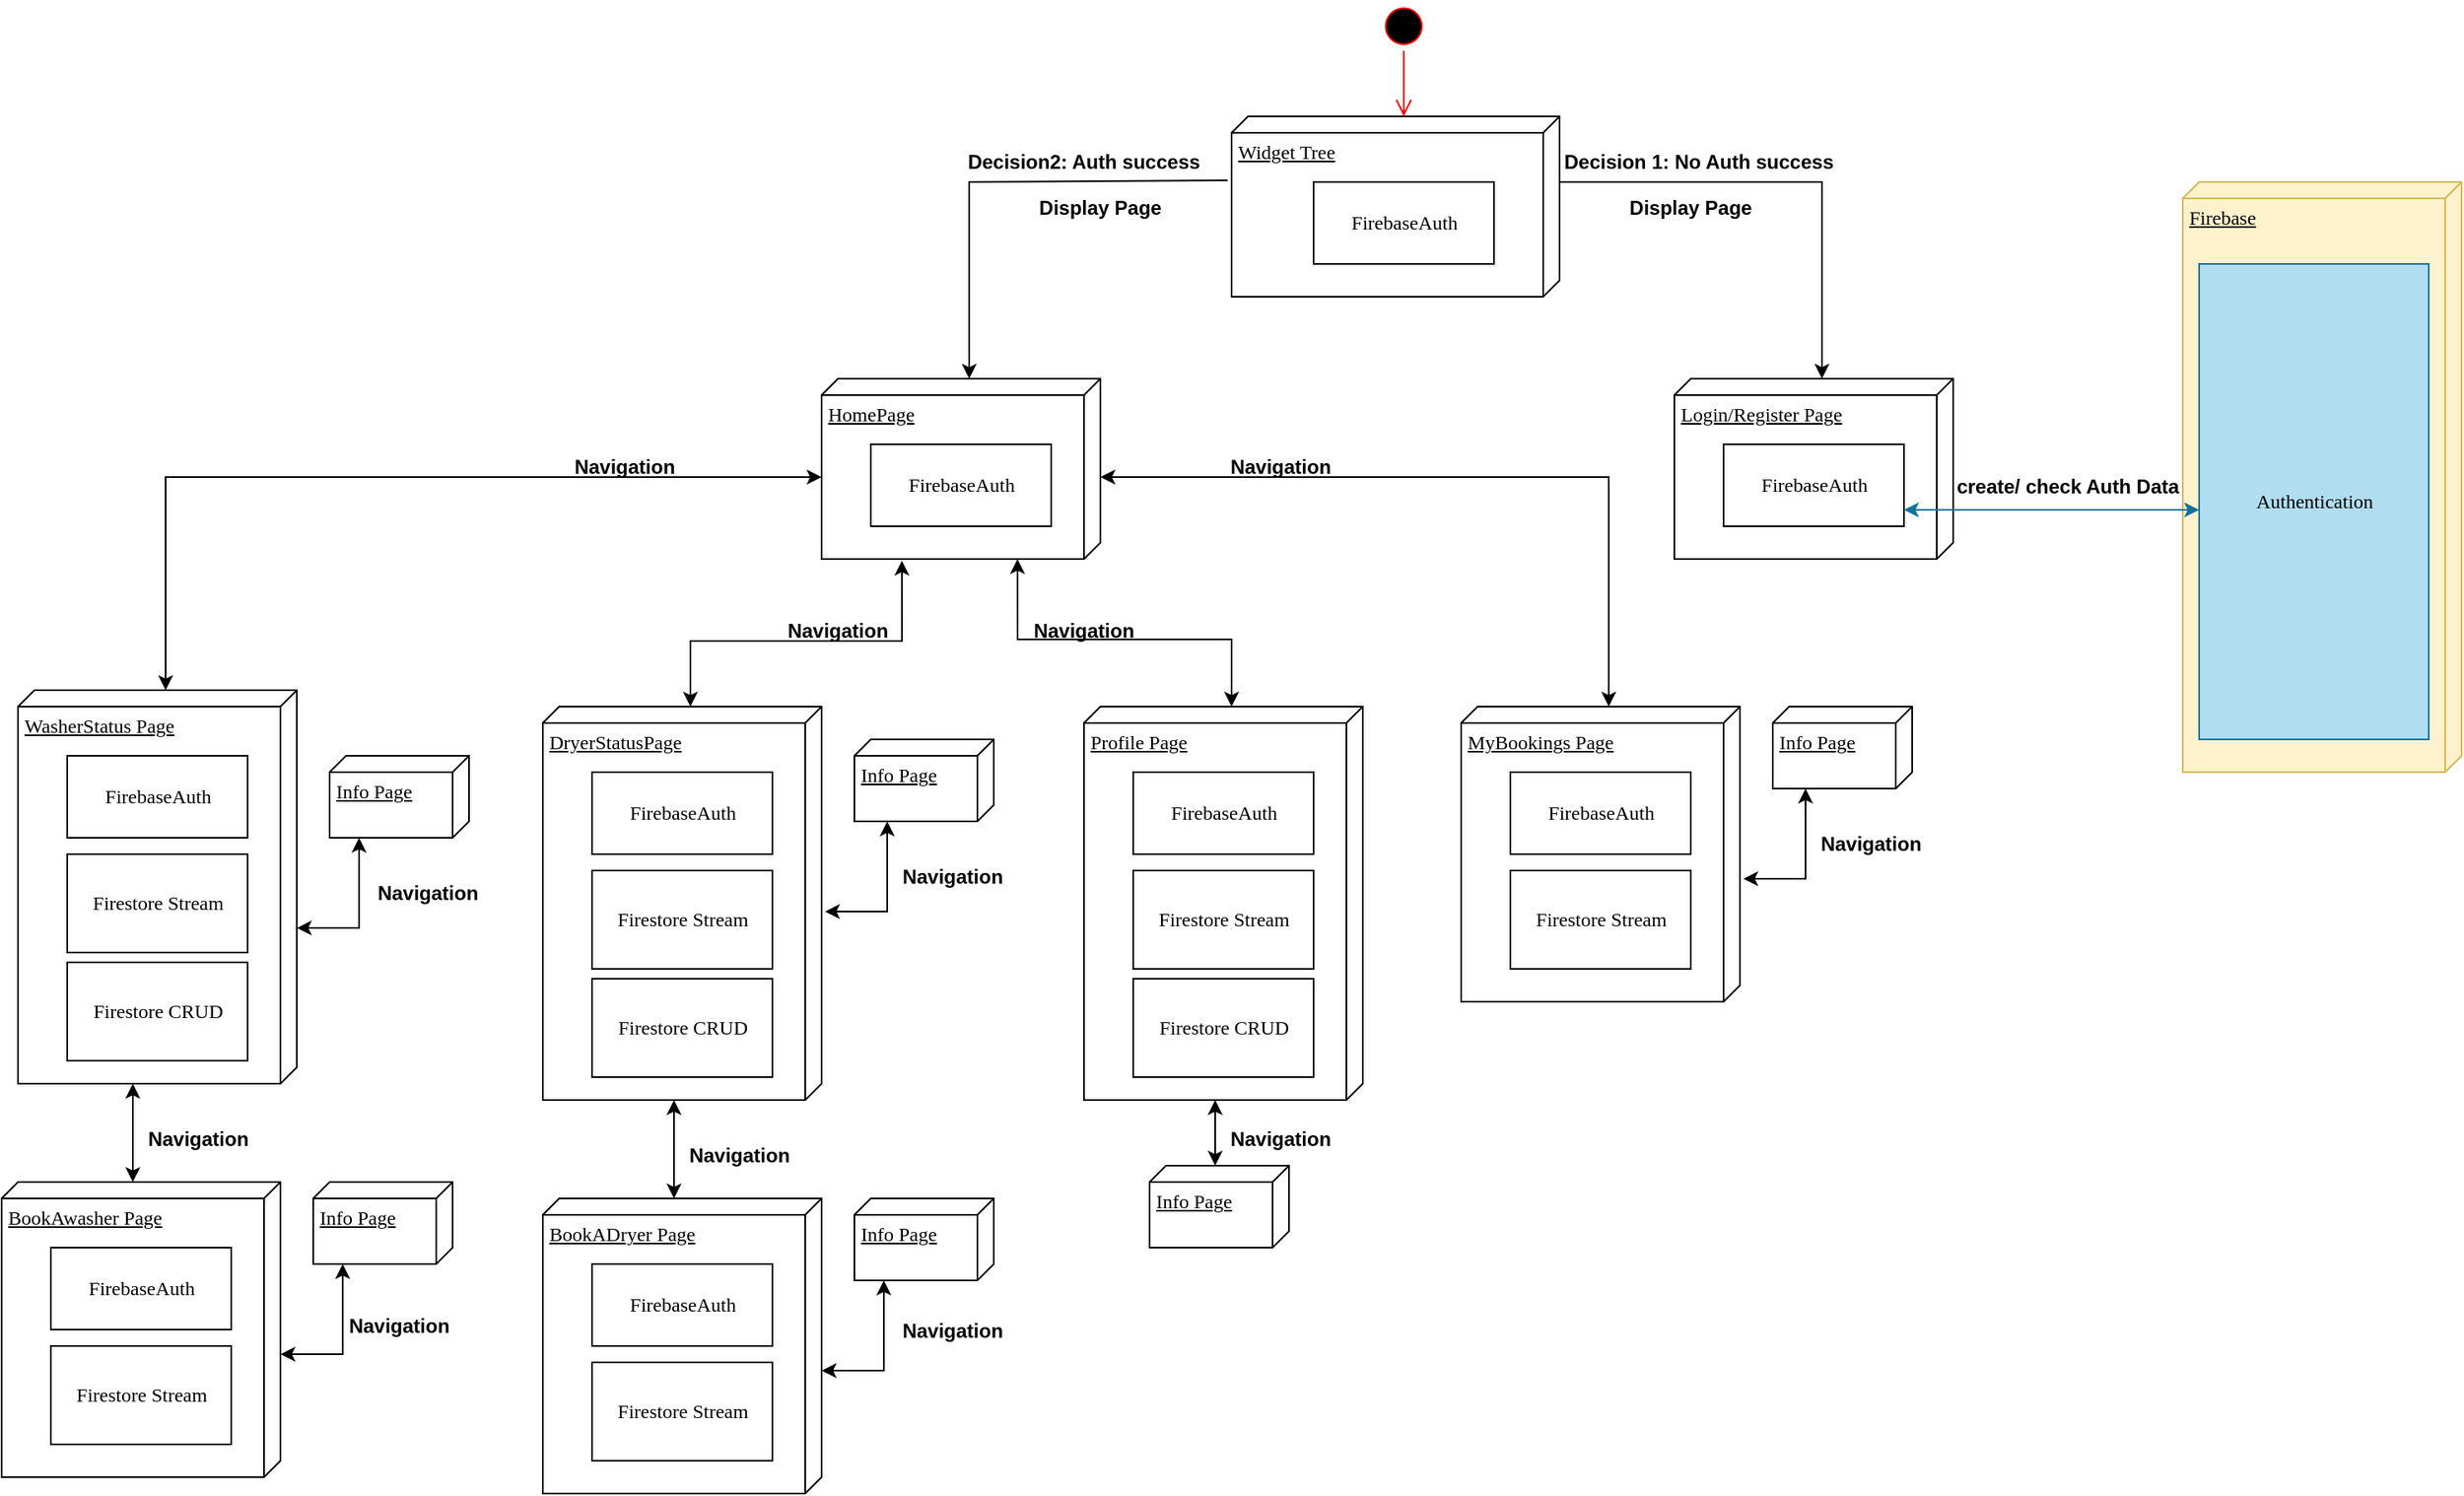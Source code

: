 <mxfile version="20.7.4" type="github">
  <diagram name="Page-1" id="5f0bae14-7c28-e335-631c-24af17079c00">
    <mxGraphModel dx="3422" dy="1277" grid="1" gridSize="10" guides="1" tooltips="1" connect="1" arrows="1" fold="1" page="1" pageScale="1" pageWidth="1100" pageHeight="850" background="none" math="0" shadow="0">
      <root>
        <mxCell id="0" />
        <mxCell id="1" parent="0" />
        <mxCell id="39150e848f15840c-1" value="Login/Register Page" style="verticalAlign=top;align=left;spacingTop=8;spacingLeft=2;spacingRight=12;shape=cube;size=10;direction=south;fontStyle=4;html=1;rounded=0;shadow=0;comic=0;labelBackgroundColor=none;strokeWidth=1;fontFamily=Verdana;fontSize=12" parent="1" vertex="1">
          <mxGeometry x="550" y="240" width="170" height="110" as="geometry" />
        </mxCell>
        <mxCell id="39150e848f15840c-4" value="FirebaseAuth&lt;br&gt;" style="html=1;rounded=0;shadow=0;comic=0;labelBackgroundColor=none;strokeWidth=1;fontFamily=Verdana;fontSize=12;align=center;" parent="1" vertex="1">
          <mxGeometry x="580" y="280" width="110" height="50" as="geometry" />
        </mxCell>
        <mxCell id="Q51dEumf5WNtY2Y9RzkK-1" value="HomePage" style="verticalAlign=top;align=left;spacingTop=8;spacingLeft=2;spacingRight=12;shape=cube;size=10;direction=south;fontStyle=4;html=1;rounded=0;shadow=0;comic=0;labelBackgroundColor=none;strokeWidth=1;fontFamily=Verdana;fontSize=12" vertex="1" parent="1">
          <mxGeometry x="30" y="240" width="170" height="110" as="geometry" />
        </mxCell>
        <mxCell id="Q51dEumf5WNtY2Y9RzkK-2" value="FirebaseAuth" style="html=1;rounded=0;shadow=0;comic=0;labelBackgroundColor=none;strokeWidth=1;fontFamily=Verdana;fontSize=12;align=center;" vertex="1" parent="1">
          <mxGeometry x="60" y="280" width="110" height="50" as="geometry" />
        </mxCell>
        <mxCell id="Q51dEumf5WNtY2Y9RzkK-3" value="Widget Tree" style="verticalAlign=top;align=left;spacingTop=8;spacingLeft=2;spacingRight=12;shape=cube;size=10;direction=south;fontStyle=4;html=1;rounded=0;shadow=0;comic=0;labelBackgroundColor=none;strokeWidth=1;fontFamily=Verdana;fontSize=12" vertex="1" parent="1">
          <mxGeometry x="280" y="80" width="200" height="110" as="geometry" />
        </mxCell>
        <mxCell id="Q51dEumf5WNtY2Y9RzkK-4" value="FirebaseAuth&lt;br&gt;" style="html=1;rounded=0;shadow=0;comic=0;labelBackgroundColor=none;strokeWidth=1;fontFamily=Verdana;fontSize=12;align=center;" vertex="1" parent="1">
          <mxGeometry x="330" y="120" width="110" height="50" as="geometry" />
        </mxCell>
        <mxCell id="Q51dEumf5WNtY2Y9RzkK-5" value="" style="ellipse;html=1;shape=startState;fillColor=#000000;strokeColor=#ff0000;" vertex="1" parent="1">
          <mxGeometry x="370" y="10" width="30" height="30" as="geometry" />
        </mxCell>
        <mxCell id="Q51dEumf5WNtY2Y9RzkK-6" value="" style="edgeStyle=orthogonalEdgeStyle;html=1;verticalAlign=bottom;endArrow=open;endSize=8;strokeColor=#ff0000;rounded=0;" edge="1" source="Q51dEumf5WNtY2Y9RzkK-5" parent="1">
          <mxGeometry relative="1" as="geometry">
            <mxPoint x="385" y="80" as="targetPoint" />
          </mxGeometry>
        </mxCell>
        <mxCell id="Q51dEumf5WNtY2Y9RzkK-7" value="Firebase" style="verticalAlign=top;align=left;spacingTop=8;spacingLeft=2;spacingRight=12;shape=cube;size=10;direction=south;fontStyle=4;html=1;rounded=0;shadow=0;comic=0;labelBackgroundColor=none;strokeWidth=1;fontFamily=Verdana;fontSize=12;fillColor=#fff2cc;strokeColor=#d6b656;" vertex="1" parent="1">
          <mxGeometry x="860" y="120" width="170" height="360" as="geometry" />
        </mxCell>
        <mxCell id="Q51dEumf5WNtY2Y9RzkK-9" value="Authentication" style="html=1;rounded=0;shadow=0;comic=0;labelBackgroundColor=none;strokeWidth=1;fontFamily=Verdana;fontSize=12;align=center;fillColor=#b1ddf0;strokeColor=#10739e;" vertex="1" parent="1">
          <mxGeometry x="870" y="170" width="140" height="290" as="geometry" />
        </mxCell>
        <mxCell id="Q51dEumf5WNtY2Y9RzkK-10" value="" style="endArrow=classic;html=1;rounded=0;" edge="1" parent="1">
          <mxGeometry width="50" height="50" relative="1" as="geometry">
            <mxPoint x="480" y="120" as="sourcePoint" />
            <mxPoint x="640" y="240" as="targetPoint" />
            <Array as="points">
              <mxPoint x="640" y="120" />
            </Array>
          </mxGeometry>
        </mxCell>
        <mxCell id="Q51dEumf5WNtY2Y9RzkK-13" value="Decision 1: No Auth success" style="text;align=center;fontStyle=1;verticalAlign=middle;spacingLeft=3;spacingRight=3;strokeColor=none;rotatable=0;points=[[0,0.5],[1,0.5]];portConstraint=eastwest;" vertex="1" parent="1">
          <mxGeometry x="490" y="94" width="150" height="26" as="geometry" />
        </mxCell>
        <mxCell id="Q51dEumf5WNtY2Y9RzkK-16" value="" style="endArrow=classic;html=1;rounded=0;exitX=0.355;exitY=1.012;exitDx=0;exitDy=0;exitPerimeter=0;" edge="1" parent="1" source="Q51dEumf5WNtY2Y9RzkK-3">
          <mxGeometry x="-1" y="-261" width="50" height="50" relative="1" as="geometry">
            <mxPoint x="80" y="200" as="sourcePoint" />
            <mxPoint x="120" y="240" as="targetPoint" />
            <Array as="points">
              <mxPoint x="120" y="120" />
            </Array>
            <mxPoint x="-260" y="-240" as="offset" />
          </mxGeometry>
        </mxCell>
        <mxCell id="Q51dEumf5WNtY2Y9RzkK-17" value="Decision2: Auth success" style="text;align=center;fontStyle=1;verticalAlign=middle;spacingLeft=3;spacingRight=3;strokeColor=none;rotatable=0;points=[[0,0.5],[1,0.5]];portConstraint=eastwest;" vertex="1" parent="1">
          <mxGeometry x="120" y="94" width="140" height="26" as="geometry" />
        </mxCell>
        <mxCell id="Q51dEumf5WNtY2Y9RzkK-19" value="" style="endArrow=classic;startArrow=classic;html=1;rounded=0;fillColor=#b1ddf0;strokeColor=#10739e;" edge="1" parent="1">
          <mxGeometry width="50" height="50" relative="1" as="geometry">
            <mxPoint x="690" y="320" as="sourcePoint" />
            <mxPoint x="870" y="320" as="targetPoint" />
          </mxGeometry>
        </mxCell>
        <mxCell id="Q51dEumf5WNtY2Y9RzkK-20" value="create/ check Auth Data" style="text;align=center;fontStyle=1;verticalAlign=middle;spacingLeft=3;spacingRight=3;strokeColor=none;rotatable=0;points=[[0,0.5],[1,0.5]];portConstraint=eastwest;" vertex="1" parent="1">
          <mxGeometry x="730" y="292" width="120" height="26" as="geometry" />
        </mxCell>
        <mxCell id="Q51dEumf5WNtY2Y9RzkK-21" value="Display Page" style="text;align=center;fontStyle=1;verticalAlign=middle;spacingLeft=3;spacingRight=3;strokeColor=none;rotatable=0;points=[[0,0.5],[1,0.5]];portConstraint=eastwest;" vertex="1" parent="1">
          <mxGeometry x="480" y="122" width="160" height="26" as="geometry" />
        </mxCell>
        <mxCell id="Q51dEumf5WNtY2Y9RzkK-22" value="Display Page" style="text;align=center;fontStyle=1;verticalAlign=middle;spacingLeft=3;spacingRight=3;strokeColor=none;rotatable=0;points=[[0,0.5],[1,0.5]];portConstraint=eastwest;" vertex="1" parent="1">
          <mxGeometry x="120" y="122" width="160" height="26" as="geometry" />
        </mxCell>
        <mxCell id="Q51dEumf5WNtY2Y9RzkK-23" value="WasherStatus Page" style="verticalAlign=top;align=left;spacingTop=8;spacingLeft=2;spacingRight=12;shape=cube;size=10;direction=south;fontStyle=4;html=1;rounded=0;shadow=0;comic=0;labelBackgroundColor=none;strokeWidth=1;fontFamily=Verdana;fontSize=12" vertex="1" parent="1">
          <mxGeometry x="-460" y="430" width="170" height="240" as="geometry" />
        </mxCell>
        <mxCell id="Q51dEumf5WNtY2Y9RzkK-24" value="FirebaseAuth" style="html=1;rounded=0;shadow=0;comic=0;labelBackgroundColor=none;strokeWidth=1;fontFamily=Verdana;fontSize=12;align=center;" vertex="1" parent="1">
          <mxGeometry x="-430" y="470" width="110" height="50" as="geometry" />
        </mxCell>
        <mxCell id="Q51dEumf5WNtY2Y9RzkK-25" value="DryerStatusPage" style="verticalAlign=top;align=left;spacingTop=8;spacingLeft=2;spacingRight=12;shape=cube;size=10;direction=south;fontStyle=4;html=1;rounded=0;shadow=0;comic=0;labelBackgroundColor=none;strokeWidth=1;fontFamily=Verdana;fontSize=12" vertex="1" parent="1">
          <mxGeometry x="-140" y="440" width="170" height="240" as="geometry" />
        </mxCell>
        <mxCell id="Q51dEumf5WNtY2Y9RzkK-26" value="FirebaseAuth" style="html=1;rounded=0;shadow=0;comic=0;labelBackgroundColor=none;strokeWidth=1;fontFamily=Verdana;fontSize=12;align=center;" vertex="1" parent="1">
          <mxGeometry x="-110" y="480" width="110" height="50" as="geometry" />
        </mxCell>
        <mxCell id="Q51dEumf5WNtY2Y9RzkK-27" value="Profile Page" style="verticalAlign=top;align=left;spacingTop=8;spacingLeft=2;spacingRight=12;shape=cube;size=10;direction=south;fontStyle=4;html=1;rounded=0;shadow=0;comic=0;labelBackgroundColor=none;strokeWidth=1;fontFamily=Verdana;fontSize=12" vertex="1" parent="1">
          <mxGeometry x="190" y="440" width="170" height="240" as="geometry" />
        </mxCell>
        <mxCell id="Q51dEumf5WNtY2Y9RzkK-28" value="FirebaseAuth" style="html=1;rounded=0;shadow=0;comic=0;labelBackgroundColor=none;strokeWidth=1;fontFamily=Verdana;fontSize=12;align=center;" vertex="1" parent="1">
          <mxGeometry x="220" y="480" width="110" height="50" as="geometry" />
        </mxCell>
        <mxCell id="Q51dEumf5WNtY2Y9RzkK-29" value="MyBookings Page" style="verticalAlign=top;align=left;spacingTop=8;spacingLeft=2;spacingRight=12;shape=cube;size=10;direction=south;fontStyle=4;html=1;rounded=0;shadow=0;comic=0;labelBackgroundColor=none;strokeWidth=1;fontFamily=Verdana;fontSize=12" vertex="1" parent="1">
          <mxGeometry x="420" y="440" width="170" height="180" as="geometry" />
        </mxCell>
        <mxCell id="Q51dEumf5WNtY2Y9RzkK-30" value="FirebaseAuth" style="html=1;rounded=0;shadow=0;comic=0;labelBackgroundColor=none;strokeWidth=1;fontFamily=Verdana;fontSize=12;align=center;" vertex="1" parent="1">
          <mxGeometry x="450" y="480" width="110" height="50" as="geometry" />
        </mxCell>
        <mxCell id="Q51dEumf5WNtY2Y9RzkK-32" value="" style="endArrow=classic;startArrow=classic;html=1;rounded=0;entryX=0;entryY=0;entryDx=60;entryDy=170;entryPerimeter=0;exitX=0;exitY=0;exitDx=0;exitDy=80;exitPerimeter=0;" edge="1" parent="1" source="Q51dEumf5WNtY2Y9RzkK-23" target="Q51dEumf5WNtY2Y9RzkK-1">
          <mxGeometry width="50" height="50" relative="1" as="geometry">
            <mxPoint x="-200" y="440" as="sourcePoint" />
            <mxPoint x="-150" y="390" as="targetPoint" />
            <Array as="points">
              <mxPoint x="-370" y="300" />
            </Array>
          </mxGeometry>
        </mxCell>
        <mxCell id="Q51dEumf5WNtY2Y9RzkK-33" value="" style="endArrow=classic;startArrow=classic;html=1;rounded=0;exitX=0;exitY=0;exitDx=0;exitDy=80;exitPerimeter=0;" edge="1" parent="1" source="Q51dEumf5WNtY2Y9RzkK-29">
          <mxGeometry width="50" height="50" relative="1" as="geometry">
            <mxPoint x="490" y="760" as="sourcePoint" />
            <mxPoint x="200" y="300" as="targetPoint" />
            <Array as="points">
              <mxPoint x="510" y="300" />
            </Array>
          </mxGeometry>
        </mxCell>
        <mxCell id="Q51dEumf5WNtY2Y9RzkK-35" value="" style="endArrow=classic;startArrow=classic;html=1;rounded=0;entryX=1.009;entryY=0.712;entryDx=0;entryDy=0;entryPerimeter=0;exitX=0;exitY=0;exitDx=0;exitDy=80;exitPerimeter=0;" edge="1" parent="1" source="Q51dEumf5WNtY2Y9RzkK-25" target="Q51dEumf5WNtY2Y9RzkK-1">
          <mxGeometry width="50" height="50" relative="1" as="geometry">
            <mxPoint x="10" y="440" as="sourcePoint" />
            <mxPoint x="10" y="340" as="targetPoint" />
            <Array as="points">
              <mxPoint x="-50" y="400" />
              <mxPoint x="79" y="400" />
            </Array>
          </mxGeometry>
        </mxCell>
        <mxCell id="Q51dEumf5WNtY2Y9RzkK-36" value="" style="endArrow=classic;startArrow=classic;html=1;rounded=0;entryX=1.009;entryY=0.712;entryDx=0;entryDy=0;entryPerimeter=0;exitX=0;exitY=0;exitDx=0;exitDy=80;exitPerimeter=0;" edge="1" parent="1" source="Q51dEumf5WNtY2Y9RzkK-27">
          <mxGeometry width="50" height="50" relative="1" as="geometry">
            <mxPoint x="80.5" y="439.01" as="sourcePoint" />
            <mxPoint x="149.46" y="350.0" as="targetPoint" />
            <Array as="points">
              <mxPoint x="280" y="399" />
              <mxPoint x="149.5" y="399.01" />
            </Array>
          </mxGeometry>
        </mxCell>
        <mxCell id="Q51dEumf5WNtY2Y9RzkK-37" value="Navigation" style="text;align=center;fontStyle=1;verticalAlign=middle;spacingLeft=3;spacingRight=3;strokeColor=none;rotatable=0;points=[[0,0.5],[1,0.5]];portConstraint=eastwest;" vertex="1" parent="1">
          <mxGeometry x="-40" y="380" width="160" height="26" as="geometry" />
        </mxCell>
        <mxCell id="Q51dEumf5WNtY2Y9RzkK-38" value="Navigation" style="text;align=center;fontStyle=1;verticalAlign=middle;spacingLeft=3;spacingRight=3;strokeColor=none;rotatable=0;points=[[0,0.5],[1,0.5]];portConstraint=eastwest;" vertex="1" parent="1">
          <mxGeometry x="110" y="380" width="160" height="26" as="geometry" />
        </mxCell>
        <mxCell id="Q51dEumf5WNtY2Y9RzkK-39" value="Navigation" style="text;align=center;fontStyle=1;verticalAlign=middle;spacingLeft=3;spacingRight=3;strokeColor=none;rotatable=0;points=[[0,0.5],[1,0.5]];portConstraint=eastwest;" vertex="1" parent="1">
          <mxGeometry x="-170" y="280" width="160" height="26" as="geometry" />
        </mxCell>
        <mxCell id="Q51dEumf5WNtY2Y9RzkK-40" value="Navigation" style="text;align=center;fontStyle=1;verticalAlign=middle;spacingLeft=3;spacingRight=3;strokeColor=none;rotatable=0;points=[[0,0.5],[1,0.5]];portConstraint=eastwest;" vertex="1" parent="1">
          <mxGeometry x="230" y="280" width="160" height="26" as="geometry" />
        </mxCell>
        <mxCell id="Q51dEumf5WNtY2Y9RzkK-41" value="Firestore Stream&lt;br&gt;" style="html=1;rounded=0;shadow=0;comic=0;labelBackgroundColor=none;strokeWidth=1;fontFamily=Verdana;fontSize=12;align=center;" vertex="1" parent="1">
          <mxGeometry x="450" y="540" width="110" height="60" as="geometry" />
        </mxCell>
        <mxCell id="Q51dEumf5WNtY2Y9RzkK-79" value="Firestore Stream&lt;br&gt;" style="html=1;rounded=0;shadow=0;comic=0;labelBackgroundColor=none;strokeWidth=1;fontFamily=Verdana;fontSize=12;align=center;" vertex="1" parent="1">
          <mxGeometry x="220" y="540" width="110" height="60" as="geometry" />
        </mxCell>
        <mxCell id="Q51dEumf5WNtY2Y9RzkK-80" value="Firestore Stream&lt;br&gt;" style="html=1;rounded=0;shadow=0;comic=0;labelBackgroundColor=none;strokeWidth=1;fontFamily=Verdana;fontSize=12;align=center;" vertex="1" parent="1">
          <mxGeometry x="-110" y="540" width="110" height="60" as="geometry" />
        </mxCell>
        <mxCell id="Q51dEumf5WNtY2Y9RzkK-81" value="Firestore Stream&lt;br&gt;" style="html=1;rounded=0;shadow=0;comic=0;labelBackgroundColor=none;strokeWidth=1;fontFamily=Verdana;fontSize=12;align=center;" vertex="1" parent="1">
          <mxGeometry x="-430" y="530" width="110" height="60" as="geometry" />
        </mxCell>
        <mxCell id="Q51dEumf5WNtY2Y9RzkK-83" value="" style="endArrow=classic;startArrow=classic;html=1;rounded=0;strokeColor=#000000;strokeWidth=1;fontColor=#000000;" edge="1" parent="1">
          <mxGeometry width="50" height="50" relative="1" as="geometry">
            <mxPoint x="-390" y="730" as="sourcePoint" />
            <mxPoint x="-390" y="670" as="targetPoint" />
          </mxGeometry>
        </mxCell>
        <mxCell id="Q51dEumf5WNtY2Y9RzkK-84" value="Navigation" style="text;align=center;fontStyle=1;verticalAlign=middle;spacingLeft=3;spacingRight=3;strokeColor=none;rotatable=0;points=[[0,0.5],[1,0.5]];portConstraint=eastwest;" vertex="1" parent="1">
          <mxGeometry x="-430" y="690" width="160" height="26" as="geometry" />
        </mxCell>
        <mxCell id="Q51dEumf5WNtY2Y9RzkK-85" value="" style="endArrow=classic;startArrow=classic;html=1;rounded=0;strokeColor=#000000;strokeWidth=1;fontColor=#000000;" edge="1" parent="1">
          <mxGeometry width="50" height="50" relative="1" as="geometry">
            <mxPoint x="-60" y="740" as="sourcePoint" />
            <mxPoint x="-60" y="680" as="targetPoint" />
          </mxGeometry>
        </mxCell>
        <mxCell id="Q51dEumf5WNtY2Y9RzkK-86" value="Navigation" style="text;align=center;fontStyle=1;verticalAlign=middle;spacingLeft=3;spacingRight=3;strokeColor=none;rotatable=0;points=[[0,0.5],[1,0.5]];portConstraint=eastwest;" vertex="1" parent="1">
          <mxGeometry x="-100" y="700" width="160" height="26" as="geometry" />
        </mxCell>
        <mxCell id="Q51dEumf5WNtY2Y9RzkK-91" value="BookAwasher Page" style="verticalAlign=top;align=left;spacingTop=8;spacingLeft=2;spacingRight=12;shape=cube;size=10;direction=south;fontStyle=4;html=1;rounded=0;shadow=0;comic=0;labelBackgroundColor=none;strokeWidth=1;fontFamily=Verdana;fontSize=12" vertex="1" parent="1">
          <mxGeometry x="-470" y="730" width="170" height="180" as="geometry" />
        </mxCell>
        <mxCell id="Q51dEumf5WNtY2Y9RzkK-92" value="FirebaseAuth" style="html=1;rounded=0;shadow=0;comic=0;labelBackgroundColor=none;strokeWidth=1;fontFamily=Verdana;fontSize=12;align=center;" vertex="1" parent="1">
          <mxGeometry x="-440" y="770" width="110" height="50" as="geometry" />
        </mxCell>
        <mxCell id="Q51dEumf5WNtY2Y9RzkK-93" value="Firestore Stream&lt;br&gt;" style="html=1;rounded=0;shadow=0;comic=0;labelBackgroundColor=none;strokeWidth=1;fontFamily=Verdana;fontSize=12;align=center;" vertex="1" parent="1">
          <mxGeometry x="-440" y="830" width="110" height="60" as="geometry" />
        </mxCell>
        <mxCell id="Q51dEumf5WNtY2Y9RzkK-94" value="BookADryer Page" style="verticalAlign=top;align=left;spacingTop=8;spacingLeft=2;spacingRight=12;shape=cube;size=10;direction=south;fontStyle=4;html=1;rounded=0;shadow=0;comic=0;labelBackgroundColor=none;strokeWidth=1;fontFamily=Verdana;fontSize=12" vertex="1" parent="1">
          <mxGeometry x="-140" y="740" width="170" height="180" as="geometry" />
        </mxCell>
        <mxCell id="Q51dEumf5WNtY2Y9RzkK-95" value="FirebaseAuth" style="html=1;rounded=0;shadow=0;comic=0;labelBackgroundColor=none;strokeWidth=1;fontFamily=Verdana;fontSize=12;align=center;" vertex="1" parent="1">
          <mxGeometry x="-110" y="780" width="110" height="50" as="geometry" />
        </mxCell>
        <mxCell id="Q51dEumf5WNtY2Y9RzkK-96" value="Firestore Stream&lt;br&gt;" style="html=1;rounded=0;shadow=0;comic=0;labelBackgroundColor=none;strokeWidth=1;fontFamily=Verdana;fontSize=12;align=center;" vertex="1" parent="1">
          <mxGeometry x="-110" y="840" width="110" height="60" as="geometry" />
        </mxCell>
        <mxCell id="Q51dEumf5WNtY2Y9RzkK-97" value="Firestore CRUD" style="html=1;rounded=0;shadow=0;comic=0;labelBackgroundColor=none;strokeWidth=1;fontFamily=Verdana;fontSize=12;align=center;" vertex="1" parent="1">
          <mxGeometry x="-110" y="606" width="110" height="60" as="geometry" />
        </mxCell>
        <mxCell id="Q51dEumf5WNtY2Y9RzkK-98" value="Firestore CRUD" style="html=1;rounded=0;shadow=0;comic=0;labelBackgroundColor=none;strokeWidth=1;fontFamily=Verdana;fontSize=12;align=center;" vertex="1" parent="1">
          <mxGeometry x="220" y="606" width="110" height="60" as="geometry" />
        </mxCell>
        <mxCell id="Q51dEumf5WNtY2Y9RzkK-99" value="Firestore CRUD" style="html=1;rounded=0;shadow=0;comic=0;labelBackgroundColor=none;strokeWidth=1;fontFamily=Verdana;fontSize=12;align=center;" vertex="1" parent="1">
          <mxGeometry x="-430" y="596" width="110" height="60" as="geometry" />
        </mxCell>
        <mxCell id="Q51dEumf5WNtY2Y9RzkK-100" value="Info Page" style="verticalAlign=top;align=left;spacingTop=8;spacingLeft=2;spacingRight=12;shape=cube;size=10;direction=south;fontStyle=4;html=1;rounded=0;shadow=0;comic=0;labelBackgroundColor=none;strokeWidth=1;fontFamily=Verdana;fontSize=12" vertex="1" parent="1">
          <mxGeometry x="50" y="460" width="85" height="50" as="geometry" />
        </mxCell>
        <mxCell id="Q51dEumf5WNtY2Y9RzkK-101" value="Info Page" style="verticalAlign=top;align=left;spacingTop=8;spacingLeft=2;spacingRight=12;shape=cube;size=10;direction=south;fontStyle=4;html=1;rounded=0;shadow=0;comic=0;labelBackgroundColor=none;strokeWidth=1;fontFamily=Verdana;fontSize=12" vertex="1" parent="1">
          <mxGeometry x="-270" y="470" width="85" height="50" as="geometry" />
        </mxCell>
        <mxCell id="Q51dEumf5WNtY2Y9RzkK-102" value="Info Page" style="verticalAlign=top;align=left;spacingTop=8;spacingLeft=2;spacingRight=12;shape=cube;size=10;direction=south;fontStyle=4;html=1;rounded=0;shadow=0;comic=0;labelBackgroundColor=none;strokeWidth=1;fontFamily=Verdana;fontSize=12" vertex="1" parent="1">
          <mxGeometry x="230" y="720" width="85" height="50" as="geometry" />
        </mxCell>
        <mxCell id="Q51dEumf5WNtY2Y9RzkK-104" value="" style="endArrow=classic;startArrow=classic;html=1;rounded=0;strokeColor=#000000;strokeWidth=1;fontColor=#000000;exitX=0.521;exitY=-0.012;exitDx=0;exitDy=0;exitPerimeter=0;" edge="1" parent="1" source="Q51dEumf5WNtY2Y9RzkK-25">
          <mxGeometry width="50" height="50" relative="1" as="geometry">
            <mxPoint x="70" y="570" as="sourcePoint" />
            <mxPoint x="70" y="510" as="targetPoint" />
            <Array as="points">
              <mxPoint x="70" y="565" />
            </Array>
          </mxGeometry>
        </mxCell>
        <mxCell id="Q51dEumf5WNtY2Y9RzkK-105" value="Navigation" style="text;align=center;fontStyle=1;verticalAlign=middle;spacingLeft=3;spacingRight=3;strokeColor=none;rotatable=0;points=[[0,0.5],[1,0.5]];portConstraint=eastwest;" vertex="1" parent="1">
          <mxGeometry x="30" y="530" width="160" height="26" as="geometry" />
        </mxCell>
        <mxCell id="Q51dEumf5WNtY2Y9RzkK-106" value="Navigation" style="text;align=center;fontStyle=1;verticalAlign=middle;spacingLeft=3;spacingRight=3;strokeColor=none;rotatable=0;points=[[0,0.5],[1,0.5]];portConstraint=eastwest;" vertex="1" parent="1">
          <mxGeometry x="-290" y="540" width="160" height="26" as="geometry" />
        </mxCell>
        <mxCell id="Q51dEumf5WNtY2Y9RzkK-107" value="" style="endArrow=classic;startArrow=classic;html=1;rounded=0;strokeColor=#000000;strokeWidth=1;fontColor=#000000;exitX=0.521;exitY=-0.012;exitDx=0;exitDy=0;exitPerimeter=0;" edge="1" parent="1">
          <mxGeometry x="-1" y="263" width="50" height="50" relative="1" as="geometry">
            <mxPoint x="-290.0" y="575.04" as="sourcePoint" />
            <mxPoint x="-252.04" y="520" as="targetPoint" />
            <Array as="points">
              <mxPoint x="-252.04" y="575" />
            </Array>
            <mxPoint x="-262" y="238" as="offset" />
          </mxGeometry>
        </mxCell>
        <mxCell id="Q51dEumf5WNtY2Y9RzkK-108" value="Info Page" style="verticalAlign=top;align=left;spacingTop=8;spacingLeft=2;spacingRight=12;shape=cube;size=10;direction=south;fontStyle=4;html=1;rounded=0;shadow=0;comic=0;labelBackgroundColor=none;strokeWidth=1;fontFamily=Verdana;fontSize=12" vertex="1" parent="1">
          <mxGeometry x="-280" y="730" width="85" height="50" as="geometry" />
        </mxCell>
        <mxCell id="Q51dEumf5WNtY2Y9RzkK-109" value="" style="endArrow=classic;startArrow=classic;html=1;rounded=0;strokeColor=#000000;strokeWidth=1;fontColor=#000000;exitX=0.521;exitY=-0.012;exitDx=0;exitDy=0;exitPerimeter=0;" edge="1" parent="1">
          <mxGeometry x="-1" y="263" width="50" height="50" relative="1" as="geometry">
            <mxPoint x="-300" y="835.04" as="sourcePoint" />
            <mxPoint x="-262.04" y="780" as="targetPoint" />
            <Array as="points">
              <mxPoint x="-262.04" y="835" />
            </Array>
            <mxPoint x="-262" y="238" as="offset" />
          </mxGeometry>
        </mxCell>
        <mxCell id="Q51dEumf5WNtY2Y9RzkK-110" value="Navigation" style="text;align=center;fontStyle=1;verticalAlign=middle;spacingLeft=3;spacingRight=3;strokeColor=none;rotatable=0;points=[[0,0.5],[1,0.5]];portConstraint=eastwest;" vertex="1" parent="1">
          <mxGeometry x="-307.5" y="804" width="160" height="26" as="geometry" />
        </mxCell>
        <mxCell id="Q51dEumf5WNtY2Y9RzkK-111" value="Navigation" style="text;align=center;fontStyle=1;verticalAlign=middle;spacingLeft=3;spacingRight=3;strokeColor=none;rotatable=0;points=[[0,0.5],[1,0.5]];portConstraint=eastwest;" vertex="1" parent="1">
          <mxGeometry x="30" y="807" width="160" height="26" as="geometry" />
        </mxCell>
        <mxCell id="Q51dEumf5WNtY2Y9RzkK-112" value="Info Page" style="verticalAlign=top;align=left;spacingTop=8;spacingLeft=2;spacingRight=12;shape=cube;size=10;direction=south;fontStyle=4;html=1;rounded=0;shadow=0;comic=0;labelBackgroundColor=none;strokeWidth=1;fontFamily=Verdana;fontSize=12" vertex="1" parent="1">
          <mxGeometry x="50" y="740" width="85" height="50" as="geometry" />
        </mxCell>
        <mxCell id="Q51dEumf5WNtY2Y9RzkK-113" value="" style="endArrow=classic;startArrow=classic;html=1;rounded=0;strokeColor=#000000;strokeWidth=1;fontColor=#000000;exitX=0.521;exitY=-0.012;exitDx=0;exitDy=0;exitPerimeter=0;" edge="1" parent="1">
          <mxGeometry x="-1" y="263" width="50" height="50" relative="1" as="geometry">
            <mxPoint x="30" y="845.04" as="sourcePoint" />
            <mxPoint x="67.96" y="790" as="targetPoint" />
            <Array as="points">
              <mxPoint x="67.96" y="845" />
            </Array>
            <mxPoint x="-262" y="238" as="offset" />
          </mxGeometry>
        </mxCell>
        <mxCell id="Q51dEumf5WNtY2Y9RzkK-114" value="Info Page" style="verticalAlign=top;align=left;spacingTop=8;spacingLeft=2;spacingRight=12;shape=cube;size=10;direction=south;fontStyle=4;html=1;rounded=0;shadow=0;comic=0;labelBackgroundColor=none;strokeWidth=1;fontFamily=Verdana;fontSize=12" vertex="1" parent="1">
          <mxGeometry x="610" y="440" width="85" height="50" as="geometry" />
        </mxCell>
        <mxCell id="Q51dEumf5WNtY2Y9RzkK-115" value="" style="endArrow=classic;startArrow=classic;html=1;rounded=0;strokeColor=#000000;strokeWidth=1;fontColor=#000000;exitX=0.521;exitY=-0.012;exitDx=0;exitDy=0;exitPerimeter=0;" edge="1" parent="1">
          <mxGeometry width="50" height="50" relative="1" as="geometry">
            <mxPoint x="592.04" y="545.04" as="sourcePoint" />
            <mxPoint x="630" y="490" as="targetPoint" />
            <Array as="points">
              <mxPoint x="630" y="545" />
            </Array>
          </mxGeometry>
        </mxCell>
        <mxCell id="Q51dEumf5WNtY2Y9RzkK-116" value="Navigation" style="text;align=center;fontStyle=1;verticalAlign=middle;spacingLeft=3;spacingRight=3;strokeColor=none;rotatable=0;points=[[0,0.5],[1,0.5]];portConstraint=eastwest;" vertex="1" parent="1">
          <mxGeometry x="590" y="510" width="160" height="26" as="geometry" />
        </mxCell>
        <mxCell id="Q51dEumf5WNtY2Y9RzkK-117" value="" style="endArrow=classic;startArrow=classic;html=1;rounded=0;strokeColor=#000000;strokeWidth=1;fontColor=#000000;" edge="1" parent="1">
          <mxGeometry x="0.333" y="-650" width="50" height="50" relative="1" as="geometry">
            <mxPoint x="270" y="720" as="sourcePoint" />
            <mxPoint x="270" y="680" as="targetPoint" />
            <mxPoint as="offset" />
          </mxGeometry>
        </mxCell>
        <mxCell id="Q51dEumf5WNtY2Y9RzkK-120" value="Navigation" style="text;align=center;fontStyle=1;verticalAlign=middle;spacingLeft=3;spacingRight=3;strokeColor=none;rotatable=0;points=[[0,0.5],[1,0.5]];portConstraint=eastwest;" vertex="1" parent="1">
          <mxGeometry x="230" y="690" width="160" height="26" as="geometry" />
        </mxCell>
      </root>
    </mxGraphModel>
  </diagram>
</mxfile>
